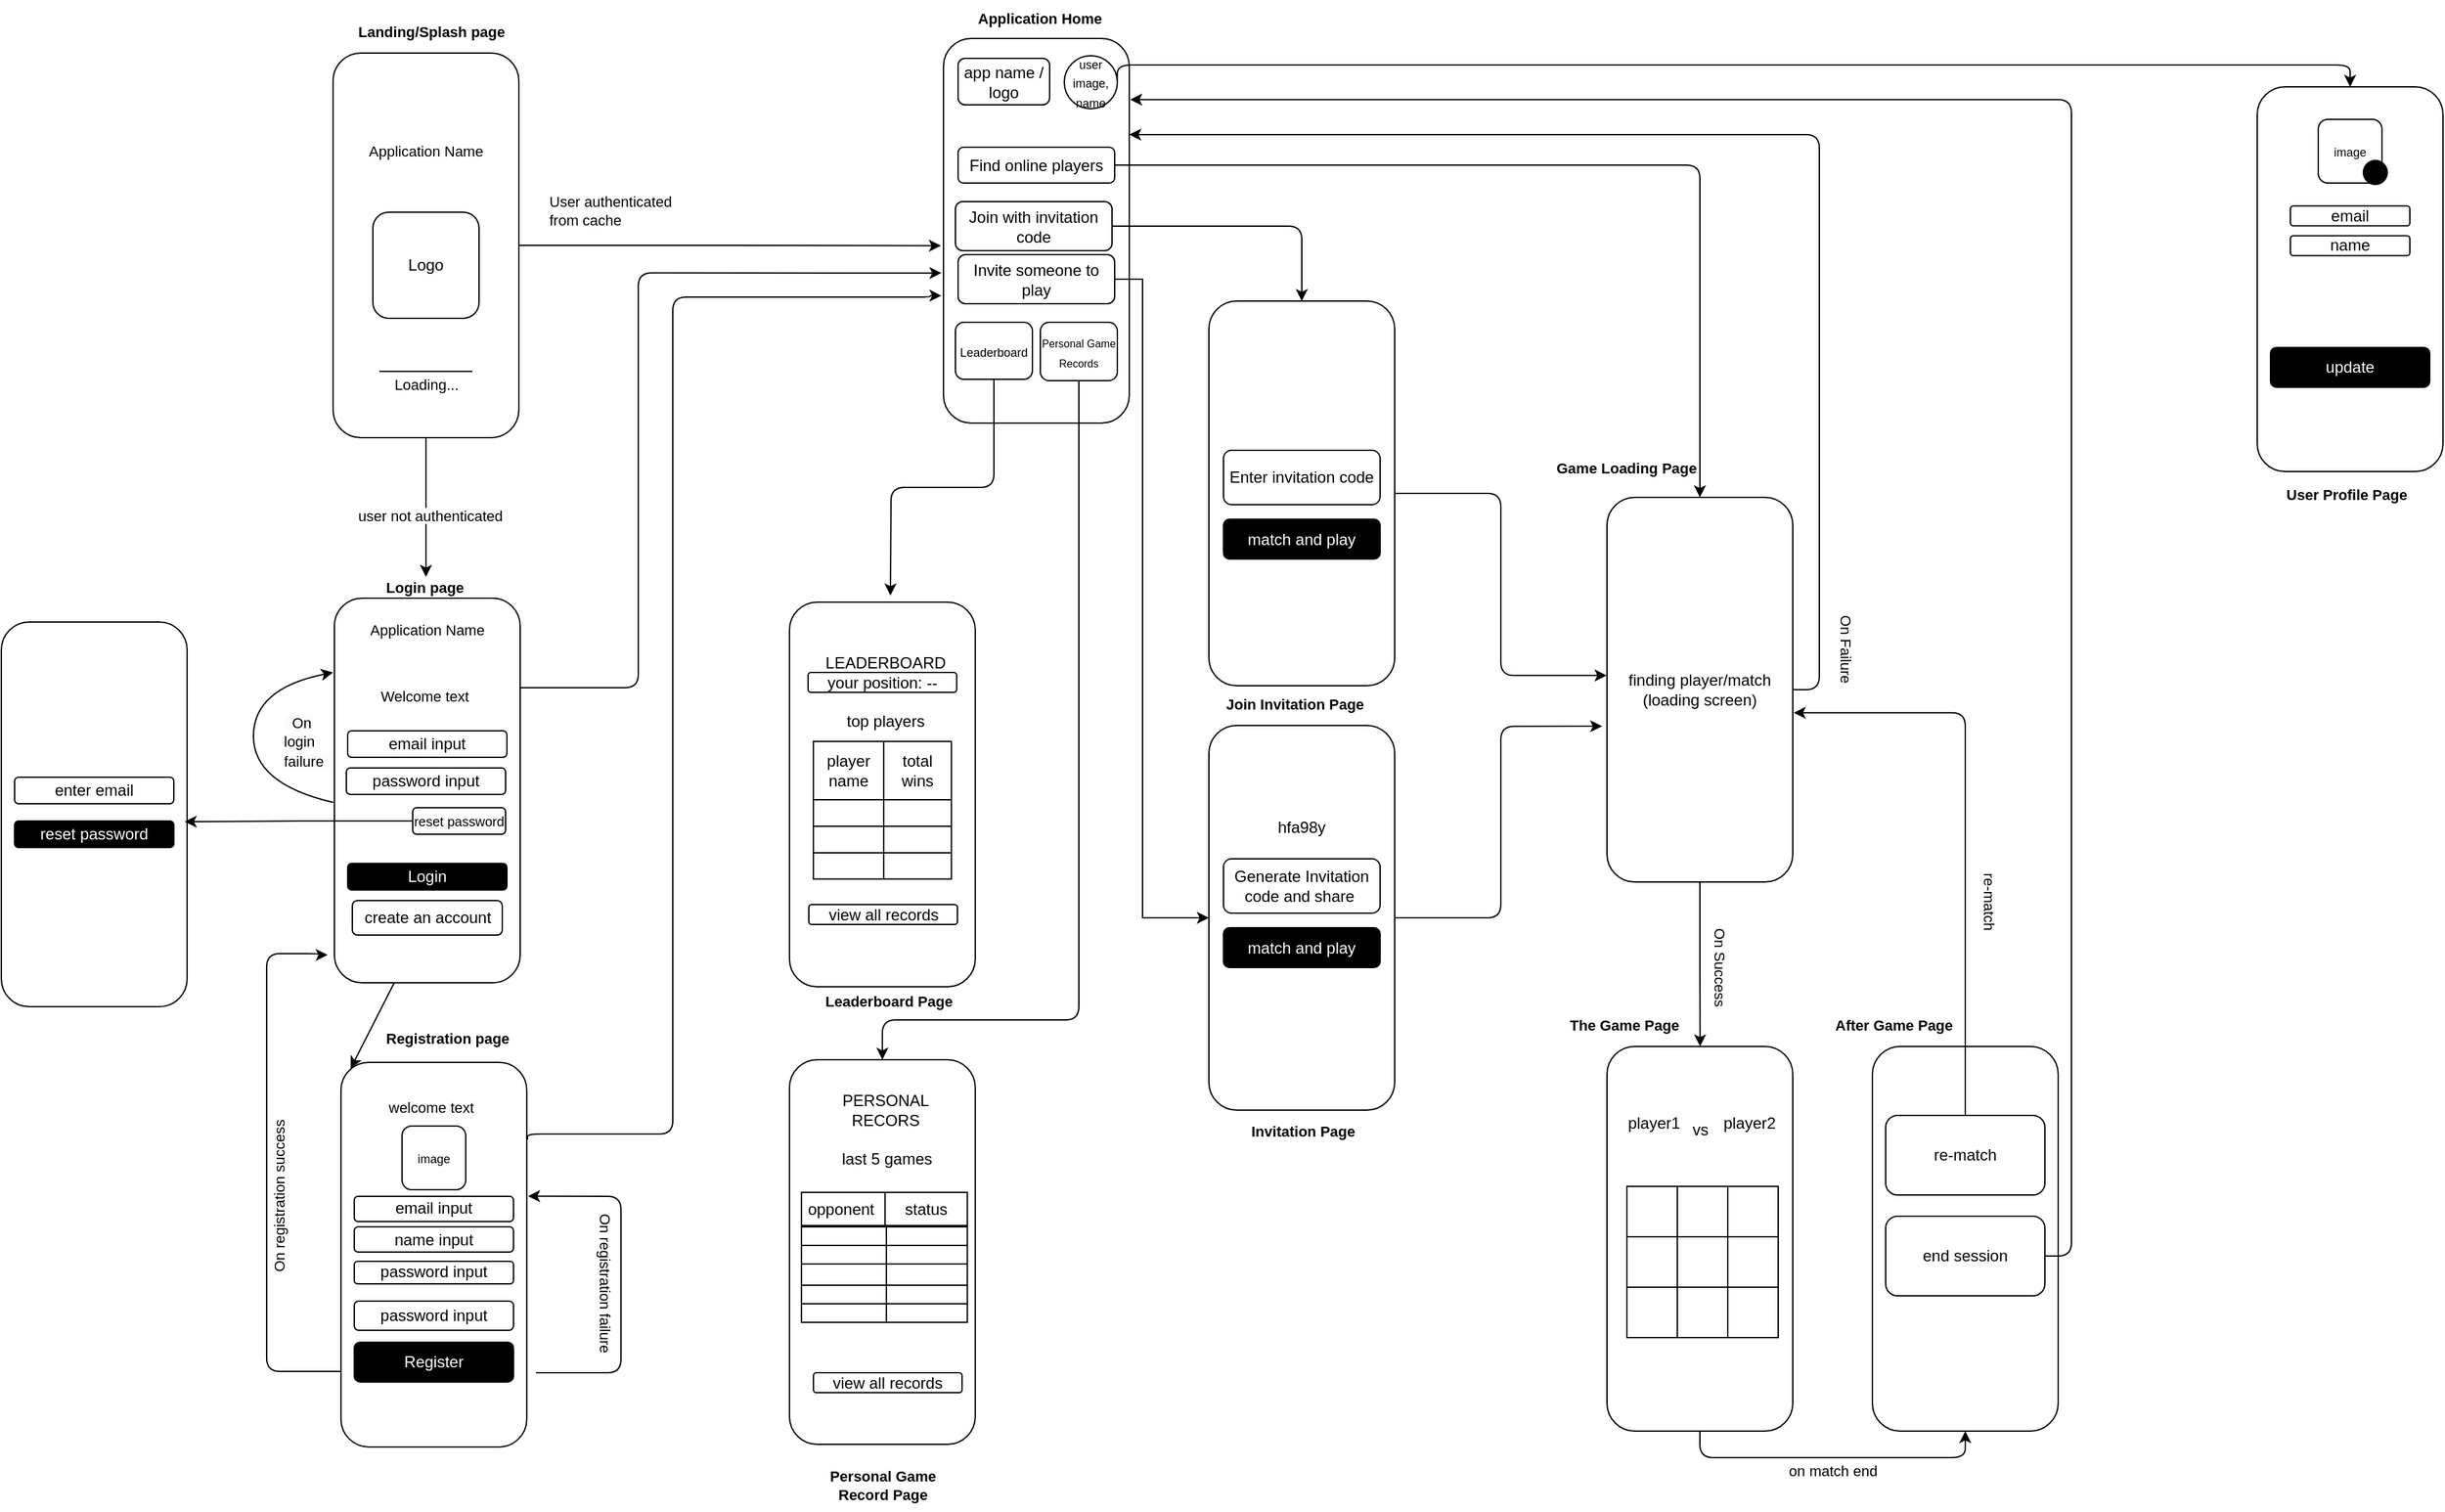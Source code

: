 <mxfile version="22.1.3" type="device">
  <diagram name="Page-1" id="q21v9VMaZ5GQ3Boq6yVd">
    <mxGraphModel dx="4217" dy="1268" grid="1" gridSize="10" guides="1" tooltips="1" connect="1" arrows="1" fold="1" page="1" pageScale="1" pageWidth="1920" pageHeight="1200" math="0" shadow="0">
      <root>
        <mxCell id="0" />
        <mxCell id="1" parent="0" />
        <mxCell id="XXvjQiuoDlwYBHkbLlCv-8" value="" style="endArrow=classic;html=1;rounded=1;exitX=0.5;exitY=1;exitDx=0;exitDy=0;labelBackgroundColor=none;fontColor=default;" parent="1" source="XXvjQiuoDlwYBHkbLlCv-12" edge="1">
          <mxGeometry width="50" height="50" relative="1" as="geometry">
            <mxPoint x="430" y="471" as="sourcePoint" />
            <mxPoint x="140" y="446" as="targetPoint" />
          </mxGeometry>
        </mxCell>
        <mxCell id="XXvjQiuoDlwYBHkbLlCv-9" value="&lt;div style=&quot;text-align: center;&quot;&gt;&lt;span style=&quot;font-size: 11px; background-color: rgb(255, 255, 255);&quot;&gt;user not authenticated&lt;/span&gt;&lt;/div&gt;" style="text;whiteSpace=wrap;html=1;labelBackgroundColor=none;rounded=1;" parent="1" vertex="1">
          <mxGeometry x="87" y="386" width="112" height="32" as="geometry" />
        </mxCell>
        <mxCell id="XXvjQiuoDlwYBHkbLlCv-10" value="&lt;span style=&quot;color: rgb(0, 0, 0); font-family: Helvetica; font-size: 11px; font-style: normal; font-variant-ligatures: normal; font-variant-caps: normal; letter-spacing: normal; orphans: 2; text-align: center; text-indent: 0px; text-transform: none; widows: 2; word-spacing: 0px; -webkit-text-stroke-width: 0px; background-color: rgb(255, 255, 255); text-decoration-thickness: initial; text-decoration-style: initial; text-decoration-color: initial; float: none; display: inline !important;&quot;&gt;Landing/Splash page&lt;/span&gt;" style="text;whiteSpace=wrap;html=1;labelBackgroundColor=none;rounded=1;fontStyle=1" parent="1" vertex="1">
          <mxGeometry x="87" y="21" width="115" height="40" as="geometry" />
        </mxCell>
        <mxCell id="XXvjQiuoDlwYBHkbLlCv-11" value="" style="group;labelBackgroundColor=none;rounded=1;" parent="1" vertex="1" connectable="0">
          <mxGeometry x="70" y="51" width="140" height="290" as="geometry" />
        </mxCell>
        <mxCell id="XXvjQiuoDlwYBHkbLlCv-12" value="" style="rounded=1;whiteSpace=wrap;html=1;labelBackgroundColor=none;" parent="XXvjQiuoDlwYBHkbLlCv-11" vertex="1">
          <mxGeometry width="140" height="290" as="geometry" />
        </mxCell>
        <mxCell id="XXvjQiuoDlwYBHkbLlCv-13" value="Logo" style="whiteSpace=wrap;html=1;aspect=fixed;labelBackgroundColor=none;rounded=1;" parent="XXvjQiuoDlwYBHkbLlCv-11" vertex="1">
          <mxGeometry x="30" y="120" width="80" height="80" as="geometry" />
        </mxCell>
        <mxCell id="XXvjQiuoDlwYBHkbLlCv-14" value="" style="endArrow=none;html=1;rounded=1;labelBackgroundColor=none;fontColor=default;" parent="XXvjQiuoDlwYBHkbLlCv-11" edge="1">
          <mxGeometry width="50" height="50" relative="1" as="geometry">
            <mxPoint x="35" y="240" as="sourcePoint" />
            <mxPoint x="105" y="240" as="targetPoint" />
          </mxGeometry>
        </mxCell>
        <mxCell id="XXvjQiuoDlwYBHkbLlCv-15" value="Loading..." style="edgeLabel;html=1;align=center;verticalAlign=middle;resizable=0;points=[];labelBackgroundColor=none;rounded=1;" parent="XXvjQiuoDlwYBHkbLlCv-14" vertex="1" connectable="0">
          <mxGeometry x="0.6" y="-4" relative="1" as="geometry">
            <mxPoint x="-21" y="6" as="offset" />
          </mxGeometry>
        </mxCell>
        <mxCell id="XXvjQiuoDlwYBHkbLlCv-16" value="&lt;span style=&quot;color: rgb(0, 0, 0); font-family: Helvetica; font-size: 11px; font-style: normal; font-variant-ligatures: normal; font-variant-caps: normal; font-weight: 400; letter-spacing: normal; orphans: 2; text-align: center; text-indent: 0px; text-transform: none; widows: 2; word-spacing: 0px; -webkit-text-stroke-width: 0px; background-color: rgb(255, 255, 255); text-decoration-thickness: initial; text-decoration-style: initial; text-decoration-color: initial; float: none; display: inline !important;&quot;&gt;Application Name&lt;/span&gt;" style="text;whiteSpace=wrap;html=1;labelBackgroundColor=none;rounded=1;" parent="XXvjQiuoDlwYBHkbLlCv-11" vertex="1">
          <mxGeometry x="25" y="60" width="90" height="40" as="geometry" />
        </mxCell>
        <mxCell id="XXvjQiuoDlwYBHkbLlCv-25" value="" style="rounded=1;whiteSpace=wrap;html=1;labelBackgroundColor=none;" parent="1" vertex="1">
          <mxGeometry x="75.96" y="811.96" width="140" height="290" as="geometry" />
        </mxCell>
        <mxCell id="XXvjQiuoDlwYBHkbLlCv-26" value="" style="group;labelBackgroundColor=none;rounded=1;" parent="1" vertex="1" connectable="0">
          <mxGeometry x="85.96" y="831.96" width="120" height="210" as="geometry" />
        </mxCell>
        <mxCell id="XXvjQiuoDlwYBHkbLlCv-27" value="&lt;span style=&quot;color: rgb(0, 0, 0); font-family: Helvetica; font-size: 11px; font-style: normal; font-variant-ligatures: normal; font-variant-caps: normal; font-weight: 400; letter-spacing: normal; orphans: 2; text-align: center; text-indent: 0px; text-transform: none; widows: 2; word-spacing: 0px; -webkit-text-stroke-width: 0px; background-color: rgb(255, 255, 255); text-decoration-thickness: initial; text-decoration-style: initial; text-decoration-color: initial; float: none; display: inline !important;&quot;&gt;welcome text&lt;/span&gt;" style="text;whiteSpace=wrap;html=1;labelBackgroundColor=none;rounded=1;" parent="XXvjQiuoDlwYBHkbLlCv-26" vertex="1">
          <mxGeometry x="24.04" width="90" height="40" as="geometry" />
        </mxCell>
        <mxCell id="XXvjQiuoDlwYBHkbLlCv-29" value="email input" style="rounded=1;whiteSpace=wrap;html=1;labelBackgroundColor=none;" parent="XXvjQiuoDlwYBHkbLlCv-26" vertex="1">
          <mxGeometry y="81" width="120" height="19" as="geometry" />
        </mxCell>
        <mxCell id="XXvjQiuoDlwYBHkbLlCv-30" value="password input" style="rounded=1;whiteSpace=wrap;html=1;labelBackgroundColor=none;" parent="XXvjQiuoDlwYBHkbLlCv-26" vertex="1">
          <mxGeometry y="130" width="120" height="17" as="geometry" />
        </mxCell>
        <mxCell id="XXvjQiuoDlwYBHkbLlCv-31" value="password input" style="rounded=1;whiteSpace=wrap;html=1;labelBackgroundColor=none;" parent="XXvjQiuoDlwYBHkbLlCv-26" vertex="1">
          <mxGeometry y="160" width="120" height="22" as="geometry" />
        </mxCell>
        <mxCell id="2I2FUM89oR6Mv60fAfM0-95" value="name input" style="rounded=1;whiteSpace=wrap;html=1;labelBackgroundColor=none;" vertex="1" parent="XXvjQiuoDlwYBHkbLlCv-26">
          <mxGeometry y="104.04" width="120" height="19" as="geometry" />
        </mxCell>
        <mxCell id="XXvjQiuoDlwYBHkbLlCv-32" value="&lt;font color=&quot;#ffffff&quot;&gt;Register&lt;/font&gt;" style="rounded=1;whiteSpace=wrap;html=1;labelBackgroundColor=none;fillColor=#000000;" parent="1" vertex="1">
          <mxGeometry x="85.96" y="1022.96" width="120" height="30" as="geometry" />
        </mxCell>
        <mxCell id="XXvjQiuoDlwYBHkbLlCv-33" value="" style="endArrow=classic;html=1;rounded=1;entryX=0.052;entryY=0.016;entryDx=0;entryDy=0;entryPerimeter=0;labelBackgroundColor=none;fontColor=default;" parent="1" source="XXvjQiuoDlwYBHkbLlCv-24" target="XXvjQiuoDlwYBHkbLlCv-25" edge="1">
          <mxGeometry width="50" height="50" relative="1" as="geometry">
            <mxPoint x="139.956" y="752.96" as="sourcePoint" />
            <mxPoint x="357.96" y="831.96" as="targetPoint" />
          </mxGeometry>
        </mxCell>
        <mxCell id="XXvjQiuoDlwYBHkbLlCv-34" style="edgeStyle=orthogonalEdgeStyle;rounded=1;orthogonalLoop=1;jettySize=auto;html=1;exitX=0;exitY=0.25;exitDx=0;exitDy=0;labelBackgroundColor=none;fontColor=default;" parent="1" edge="1">
          <mxGeometry relative="1" as="geometry">
            <mxPoint x="65.96" y="730.96" as="targetPoint" />
            <mxPoint x="75.96" y="1044.96" as="sourcePoint" />
            <Array as="points">
              <mxPoint x="19.96" y="1044.96" />
              <mxPoint x="19.96" y="729.96" />
              <mxPoint x="59.96" y="729.96" />
              <mxPoint x="59.96" y="730.96" />
            </Array>
          </mxGeometry>
        </mxCell>
        <mxCell id="XXvjQiuoDlwYBHkbLlCv-35" value="&amp;nbsp; On registration success&amp;nbsp;&amp;nbsp;" style="edgeLabel;html=1;align=center;verticalAlign=middle;resizable=0;points=[];rotation=270;labelBackgroundColor=none;rounded=1;" parent="XXvjQiuoDlwYBHkbLlCv-34" vertex="1" connectable="0">
          <mxGeometry x="-0.843" y="3" relative="1" as="geometry">
            <mxPoint x="-14" y="-135" as="offset" />
          </mxGeometry>
        </mxCell>
        <mxCell id="XXvjQiuoDlwYBHkbLlCv-36" value="" style="endArrow=classic;html=1;rounded=1;entryX=1.007;entryY=0.348;entryDx=0;entryDy=0;entryPerimeter=0;labelBackgroundColor=none;fontColor=default;" parent="1" target="XXvjQiuoDlwYBHkbLlCv-25" edge="1">
          <mxGeometry width="50" height="50" relative="1" as="geometry">
            <mxPoint x="222.96" y="1045.96" as="sourcePoint" />
            <mxPoint x="233.96" y="909.96" as="targetPoint" />
            <Array as="points">
              <mxPoint x="286.96" y="1045.96" />
              <mxPoint x="286.96" y="912.96" />
            </Array>
          </mxGeometry>
        </mxCell>
        <mxCell id="XXvjQiuoDlwYBHkbLlCv-37" value="&lt;span style=&quot;color: rgb(0, 0, 0); font-family: Helvetica; font-size: 11px; font-style: normal; font-variant-ligatures: normal; font-variant-caps: normal; font-weight: 400; letter-spacing: normal; orphans: 2; text-align: center; text-indent: 0px; text-transform: none; widows: 2; word-spacing: 0px; -webkit-text-stroke-width: 0px; background-color: rgb(255, 255, 255); text-decoration-thickness: initial; text-decoration-style: initial; text-decoration-color: initial; float: none; display: inline !important;&quot;&gt;&amp;nbsp; On registration failure&amp;nbsp;&amp;nbsp;&lt;/span&gt;" style="text;whiteSpace=wrap;html=1;rotation=90;labelBackgroundColor=none;rounded=1;" parent="1" vertex="1">
          <mxGeometry x="196.003" y="974.964" width="150" height="36" as="geometry" />
        </mxCell>
        <mxCell id="XXvjQiuoDlwYBHkbLlCv-40" value="&lt;span style=&quot;color: rgb(0, 0, 0); font-family: Helvetica; font-size: 11px; font-style: normal; font-variant-ligatures: normal; font-variant-caps: normal; font-weight: 400; letter-spacing: normal; orphans: 2; text-align: center; text-indent: 0px; text-transform: none; widows: 2; word-spacing: 0px; -webkit-text-stroke-width: 0px; background-color: rgb(255, 255, 255); text-decoration-thickness: initial; text-decoration-style: initial; text-decoration-color: initial; float: none; display: inline !important;&quot;&gt;User authenticated from cache&lt;/span&gt;" style="text;whiteSpace=wrap;html=1;labelBackgroundColor=none;rounded=1;" parent="1" vertex="1">
          <mxGeometry x="231" y="149" width="115" height="40" as="geometry" />
        </mxCell>
        <mxCell id="XXvjQiuoDlwYBHkbLlCv-41" value="&lt;span style=&quot;color: rgb(0, 0, 0); font-family: Helvetica; font-size: 11px; font-style: normal; font-variant-ligatures: normal; font-variant-caps: normal; letter-spacing: normal; orphans: 2; text-align: center; text-indent: 0px; text-transform: none; widows: 2; word-spacing: 0px; -webkit-text-stroke-width: 0px; background-color: rgb(255, 255, 255); text-decoration-thickness: initial; text-decoration-style: initial; text-decoration-color: initial; float: none; display: inline !important;&quot;&gt;Login page&lt;/span&gt;" style="text;whiteSpace=wrap;html=1;labelBackgroundColor=none;rounded=1;fontStyle=1" parent="1" vertex="1">
          <mxGeometry x="108" y="440" width="115" height="40" as="geometry" />
        </mxCell>
        <mxCell id="XXvjQiuoDlwYBHkbLlCv-42" value="&lt;span style=&quot;color: rgb(0, 0, 0); font-family: Helvetica; font-size: 11px; font-style: normal; font-variant-ligatures: normal; font-variant-caps: normal; letter-spacing: normal; orphans: 2; text-align: center; text-indent: 0px; text-transform: none; widows: 2; word-spacing: 0px; -webkit-text-stroke-width: 0px; background-color: rgb(255, 255, 255); text-decoration-thickness: initial; text-decoration-style: initial; text-decoration-color: initial; float: none; display: inline !important;&quot;&gt;Registration page&lt;/span&gt;" style="text;whiteSpace=wrap;html=1;labelBackgroundColor=none;rounded=1;fontStyle=1" parent="1" vertex="1">
          <mxGeometry x="108" y="780" width="115" height="40" as="geometry" />
        </mxCell>
        <mxCell id="XXvjQiuoDlwYBHkbLlCv-45" value="" style="rounded=1;whiteSpace=wrap;html=1;labelBackgroundColor=none;" parent="1" vertex="1">
          <mxGeometry x="530" y="40" width="140" height="290" as="geometry" />
        </mxCell>
        <mxCell id="XXvjQiuoDlwYBHkbLlCv-46" value="app name / logo" style="rounded=1;whiteSpace=wrap;html=1;labelBackgroundColor=none;" parent="1" vertex="1">
          <mxGeometry x="541" y="55" width="69" height="35" as="geometry" />
        </mxCell>
        <mxCell id="2I2FUM89oR6Mv60fAfM0-14" style="edgeStyle=orthogonalEdgeStyle;rounded=1;orthogonalLoop=1;jettySize=auto;html=1;exitX=1;exitY=0.5;exitDx=0;exitDy=0;" edge="1" parent="1" source="XXvjQiuoDlwYBHkbLlCv-47" target="2I2FUM89oR6Mv60fAfM0-3">
          <mxGeometry relative="1" as="geometry" />
        </mxCell>
        <mxCell id="XXvjQiuoDlwYBHkbLlCv-47" value="Find online players" style="rounded=1;whiteSpace=wrap;html=1;labelBackgroundColor=none;" parent="1" vertex="1">
          <mxGeometry x="541" y="122" width="118" height="27" as="geometry" />
        </mxCell>
        <mxCell id="2I2FUM89oR6Mv60fAfM0-8" style="edgeStyle=orthogonalEdgeStyle;rounded=1;orthogonalLoop=1;jettySize=auto;html=1;exitX=1;exitY=0.5;exitDx=0;exitDy=0;" edge="1" parent="1" source="XXvjQiuoDlwYBHkbLlCv-48" target="2I2FUM89oR6Mv60fAfM0-4">
          <mxGeometry relative="1" as="geometry" />
        </mxCell>
        <mxCell id="XXvjQiuoDlwYBHkbLlCv-48" value="Join with invitation code" style="rounded=1;whiteSpace=wrap;html=1;labelBackgroundColor=none;" parent="1" vertex="1">
          <mxGeometry x="539" y="163" width="118" height="37" as="geometry" />
        </mxCell>
        <mxCell id="XXvjQiuoDlwYBHkbLlCv-100" style="edgeStyle=orthogonalEdgeStyle;rounded=1;orthogonalLoop=1;jettySize=auto;html=1;exitX=0.5;exitY=1;exitDx=0;exitDy=0;" parent="1" source="XXvjQiuoDlwYBHkbLlCv-49" edge="1">
          <mxGeometry relative="1" as="geometry">
            <mxPoint x="490" y="460" as="targetPoint" />
          </mxGeometry>
        </mxCell>
        <mxCell id="XXvjQiuoDlwYBHkbLlCv-49" value="&lt;span style=&quot;color: rgb(0, 0, 0); font-family: Helvetica; font-size: 9px; font-style: normal; font-variant-ligatures: normal; font-variant-caps: normal; font-weight: 400; letter-spacing: normal; orphans: 2; text-align: center; text-indent: 0px; text-transform: none; widows: 2; word-spacing: 0px; -webkit-text-stroke-width: 0px; background-color: rgb(251, 251, 251); text-decoration-thickness: initial; text-decoration-style: initial; text-decoration-color: initial; float: none; display: inline !important;&quot;&gt;Leaderboard&lt;/span&gt;" style="rounded=1;whiteSpace=wrap;html=1;labelBackgroundColor=none;" parent="1" vertex="1">
          <mxGeometry x="539" y="254" width="58" height="43" as="geometry" />
        </mxCell>
        <mxCell id="XXvjQiuoDlwYBHkbLlCv-101" style="edgeStyle=orthogonalEdgeStyle;rounded=1;orthogonalLoop=1;jettySize=auto;html=1;exitX=0.5;exitY=1;exitDx=0;exitDy=0;entryX=0.5;entryY=0;entryDx=0;entryDy=0;" parent="1" source="XXvjQiuoDlwYBHkbLlCv-50" target="XXvjQiuoDlwYBHkbLlCv-54" edge="1">
          <mxGeometry relative="1" as="geometry">
            <Array as="points">
              <mxPoint x="632" y="780" />
              <mxPoint x="484" y="780" />
            </Array>
          </mxGeometry>
        </mxCell>
        <mxCell id="XXvjQiuoDlwYBHkbLlCv-50" value="&lt;font style=&quot;font-size: 8px;&quot;&gt;Personal Game Records&lt;/font&gt;" style="rounded=1;whiteSpace=wrap;html=1;labelBackgroundColor=none;" parent="1" vertex="1">
          <mxGeometry x="603" y="254" width="58" height="44" as="geometry" />
        </mxCell>
        <mxCell id="XXvjQiuoDlwYBHkbLlCv-52" value="&lt;span style=&quot;color: rgb(0, 0, 0); font-family: Helvetica; font-size: 11px; font-style: normal; font-variant-ligatures: normal; font-variant-caps: normal; letter-spacing: normal; orphans: 2; text-align: center; text-indent: 0px; text-transform: none; widows: 2; word-spacing: 0px; -webkit-text-stroke-width: 0px; background-color: rgb(255, 255, 255); text-decoration-thickness: initial; text-decoration-style: initial; text-decoration-color: initial; float: none; display: inline !important;&quot;&gt;Application Home&amp;nbsp;&lt;/span&gt;" style="text;whiteSpace=wrap;html=1;labelBackgroundColor=none;rounded=1;fontStyle=1" parent="1" vertex="1">
          <mxGeometry x="553.94" y="11" width="115" height="40" as="geometry" />
        </mxCell>
        <mxCell id="2I2FUM89oR6Mv60fAfM0-13" style="edgeStyle=orthogonalEdgeStyle;rounded=0;orthogonalLoop=1;jettySize=auto;html=1;exitX=1;exitY=0.5;exitDx=0;exitDy=0;entryX=0;entryY=0.5;entryDx=0;entryDy=0;" edge="1" parent="1" source="XXvjQiuoDlwYBHkbLlCv-53" target="2I2FUM89oR6Mv60fAfM0-10">
          <mxGeometry relative="1" as="geometry">
            <Array as="points">
              <mxPoint x="680" y="222" />
              <mxPoint x="680" y="703" />
            </Array>
          </mxGeometry>
        </mxCell>
        <mxCell id="XXvjQiuoDlwYBHkbLlCv-53" value="Invite someone to play" style="rounded=1;whiteSpace=wrap;html=1;labelBackgroundColor=none;" parent="1" vertex="1">
          <mxGeometry x="541" y="203" width="118" height="37" as="geometry" />
        </mxCell>
        <mxCell id="XXvjQiuoDlwYBHkbLlCv-97" value="" style="group" parent="1" vertex="1" connectable="0">
          <mxGeometry x="413.94" y="455" width="140" height="290" as="geometry" />
        </mxCell>
        <mxCell id="XXvjQiuoDlwYBHkbLlCv-60" value="view all records" style="rounded=1;whiteSpace=wrap;html=1;" parent="XXvjQiuoDlwYBHkbLlCv-97" vertex="1">
          <mxGeometry x="4.56" y="228" width="112" height="15" as="geometry" />
        </mxCell>
        <mxCell id="XXvjQiuoDlwYBHkbLlCv-61" value="" style="rounded=1;whiteSpace=wrap;html=1;labelBackgroundColor=none;" parent="XXvjQiuoDlwYBHkbLlCv-97" vertex="1">
          <mxGeometry y="10" width="140" height="290" as="geometry" />
        </mxCell>
        <mxCell id="XXvjQiuoDlwYBHkbLlCv-79" value="LEADERBOARD" style="text;html=1;align=center;verticalAlign=middle;resizable=0;points=[];autosize=1;strokeColor=none;fillColor=none;" parent="XXvjQiuoDlwYBHkbLlCv-97" vertex="1">
          <mxGeometry x="17.56" y="43" width="109" height="26" as="geometry" />
        </mxCell>
        <mxCell id="XXvjQiuoDlwYBHkbLlCv-80" value="top players" style="text;html=1;align=center;verticalAlign=middle;resizable=0;points=[];autosize=1;strokeColor=none;fillColor=none;" parent="XXvjQiuoDlwYBHkbLlCv-97" vertex="1">
          <mxGeometry x="33.56" y="87" width="77" height="26" as="geometry" />
        </mxCell>
        <mxCell id="XXvjQiuoDlwYBHkbLlCv-81" value="" style="shape=table;startSize=0;container=1;collapsible=0;childLayout=tableLayout;" parent="XXvjQiuoDlwYBHkbLlCv-97" vertex="1">
          <mxGeometry x="18" y="115" width="104" height="103.724" as="geometry" />
        </mxCell>
        <mxCell id="XXvjQiuoDlwYBHkbLlCv-82" value="" style="shape=tableRow;horizontal=0;startSize=0;swimlaneHead=0;swimlaneBody=0;strokeColor=inherit;top=0;left=0;bottom=0;right=0;collapsible=0;dropTarget=0;fillColor=none;points=[[0,0.5],[1,0.5]];portConstraint=eastwest;" parent="XXvjQiuoDlwYBHkbLlCv-81" vertex="1">
          <mxGeometry width="104" height="44" as="geometry" />
        </mxCell>
        <mxCell id="XXvjQiuoDlwYBHkbLlCv-83" value="player&lt;br&gt;name" style="shape=partialRectangle;html=1;whiteSpace=wrap;connectable=0;strokeColor=inherit;overflow=hidden;fillColor=none;top=0;left=0;bottom=0;right=0;pointerEvents=1;" parent="XXvjQiuoDlwYBHkbLlCv-82" vertex="1">
          <mxGeometry width="53" height="44" as="geometry">
            <mxRectangle width="53" height="44" as="alternateBounds" />
          </mxGeometry>
        </mxCell>
        <mxCell id="XXvjQiuoDlwYBHkbLlCv-84" value="total wins" style="shape=partialRectangle;html=1;whiteSpace=wrap;connectable=0;strokeColor=inherit;overflow=hidden;fillColor=none;top=0;left=0;bottom=0;right=0;pointerEvents=1;" parent="XXvjQiuoDlwYBHkbLlCv-82" vertex="1">
          <mxGeometry x="53" width="51" height="44" as="geometry">
            <mxRectangle width="51" height="44" as="alternateBounds" />
          </mxGeometry>
        </mxCell>
        <mxCell id="XXvjQiuoDlwYBHkbLlCv-85" value="" style="shape=tableRow;horizontal=0;startSize=0;swimlaneHead=0;swimlaneBody=0;strokeColor=inherit;top=0;left=0;bottom=0;right=0;collapsible=0;dropTarget=0;fillColor=none;points=[[0,0.5],[1,0.5]];portConstraint=eastwest;" parent="XXvjQiuoDlwYBHkbLlCv-81" vertex="1">
          <mxGeometry y="44" width="104" height="20" as="geometry" />
        </mxCell>
        <mxCell id="XXvjQiuoDlwYBHkbLlCv-86" value="" style="shape=partialRectangle;html=1;whiteSpace=wrap;connectable=0;strokeColor=inherit;overflow=hidden;fillColor=none;top=0;left=0;bottom=0;right=0;pointerEvents=1;" parent="XXvjQiuoDlwYBHkbLlCv-85" vertex="1">
          <mxGeometry width="53" height="20" as="geometry">
            <mxRectangle width="53" height="20" as="alternateBounds" />
          </mxGeometry>
        </mxCell>
        <mxCell id="XXvjQiuoDlwYBHkbLlCv-87" value="" style="shape=partialRectangle;html=1;whiteSpace=wrap;connectable=0;strokeColor=inherit;overflow=hidden;fillColor=none;top=0;left=0;bottom=0;right=0;pointerEvents=1;" parent="XXvjQiuoDlwYBHkbLlCv-85" vertex="1">
          <mxGeometry x="53" width="51" height="20" as="geometry">
            <mxRectangle width="51" height="20" as="alternateBounds" />
          </mxGeometry>
        </mxCell>
        <mxCell id="XXvjQiuoDlwYBHkbLlCv-88" value="" style="shape=tableRow;horizontal=0;startSize=0;swimlaneHead=0;swimlaneBody=0;strokeColor=inherit;top=0;left=0;bottom=0;right=0;collapsible=0;dropTarget=0;fillColor=none;points=[[0,0.5],[1,0.5]];portConstraint=eastwest;" parent="XXvjQiuoDlwYBHkbLlCv-81" vertex="1">
          <mxGeometry y="64" width="104" height="20" as="geometry" />
        </mxCell>
        <mxCell id="XXvjQiuoDlwYBHkbLlCv-89" value="" style="shape=partialRectangle;html=1;whiteSpace=wrap;connectable=0;strokeColor=inherit;overflow=hidden;fillColor=none;top=0;left=0;bottom=0;right=0;pointerEvents=1;" parent="XXvjQiuoDlwYBHkbLlCv-88" vertex="1">
          <mxGeometry width="53" height="20" as="geometry">
            <mxRectangle width="53" height="20" as="alternateBounds" />
          </mxGeometry>
        </mxCell>
        <mxCell id="XXvjQiuoDlwYBHkbLlCv-90" value="" style="shape=partialRectangle;html=1;whiteSpace=wrap;connectable=0;strokeColor=inherit;overflow=hidden;fillColor=none;top=0;left=0;bottom=0;right=0;pointerEvents=1;" parent="XXvjQiuoDlwYBHkbLlCv-88" vertex="1">
          <mxGeometry x="53" width="51" height="20" as="geometry">
            <mxRectangle width="51" height="20" as="alternateBounds" />
          </mxGeometry>
        </mxCell>
        <mxCell id="XXvjQiuoDlwYBHkbLlCv-91" value="" style="shape=tableRow;horizontal=0;startSize=0;swimlaneHead=0;swimlaneBody=0;strokeColor=inherit;top=0;left=0;bottom=0;right=0;collapsible=0;dropTarget=0;fillColor=none;points=[[0,0.5],[1,0.5]];portConstraint=eastwest;" parent="XXvjQiuoDlwYBHkbLlCv-81" vertex="1">
          <mxGeometry y="84" width="104" height="20" as="geometry" />
        </mxCell>
        <mxCell id="XXvjQiuoDlwYBHkbLlCv-92" value="" style="shape=partialRectangle;html=1;whiteSpace=wrap;connectable=0;strokeColor=inherit;overflow=hidden;fillColor=none;top=0;left=0;bottom=0;right=0;pointerEvents=1;" parent="XXvjQiuoDlwYBHkbLlCv-91" vertex="1">
          <mxGeometry width="53" height="20" as="geometry">
            <mxRectangle width="53" height="20" as="alternateBounds" />
          </mxGeometry>
        </mxCell>
        <mxCell id="XXvjQiuoDlwYBHkbLlCv-93" value="" style="shape=partialRectangle;html=1;whiteSpace=wrap;connectable=0;strokeColor=inherit;overflow=hidden;fillColor=none;top=0;left=0;bottom=0;right=0;pointerEvents=1;" parent="XXvjQiuoDlwYBHkbLlCv-91" vertex="1">
          <mxGeometry x="53" width="51" height="20" as="geometry">
            <mxRectangle width="51" height="20" as="alternateBounds" />
          </mxGeometry>
        </mxCell>
        <mxCell id="XXvjQiuoDlwYBHkbLlCv-94" value="view all records" style="rounded=1;whiteSpace=wrap;html=1;" parent="XXvjQiuoDlwYBHkbLlCv-97" vertex="1">
          <mxGeometry x="14.56" y="238" width="112" height="15" as="geometry" />
        </mxCell>
        <mxCell id="XXvjQiuoDlwYBHkbLlCv-95" value="your position: --" style="rounded=1;whiteSpace=wrap;html=1;" parent="XXvjQiuoDlwYBHkbLlCv-97" vertex="1">
          <mxGeometry x="14" y="63" width="112" height="15" as="geometry" />
        </mxCell>
        <mxCell id="XXvjQiuoDlwYBHkbLlCv-98" value="" style="group" parent="1" vertex="1" connectable="0">
          <mxGeometry x="413.94" y="810" width="140.0" height="290" as="geometry" />
        </mxCell>
        <mxCell id="XXvjQiuoDlwYBHkbLlCv-54" value="" style="rounded=1;whiteSpace=wrap;html=1;labelBackgroundColor=none;" parent="XXvjQiuoDlwYBHkbLlCv-98" vertex="1">
          <mxGeometry width="140" height="290" as="geometry" />
        </mxCell>
        <mxCell id="XXvjQiuoDlwYBHkbLlCv-55" value="last 5 games" style="text;html=1;align=center;verticalAlign=middle;resizable=0;points=[];autosize=1;strokeColor=none;fillColor=none;" parent="XXvjQiuoDlwYBHkbLlCv-98" vertex="1">
          <mxGeometry x="29.56" y="62" width="86" height="26" as="geometry" />
        </mxCell>
        <mxCell id="XXvjQiuoDlwYBHkbLlCv-56" value="" style="shape=table;startSize=0;container=1;collapsible=0;childLayout=tableLayout;" parent="XXvjQiuoDlwYBHkbLlCv-98" vertex="1">
          <mxGeometry x="9" y="100" width="125" height="25" as="geometry" />
        </mxCell>
        <mxCell id="XXvjQiuoDlwYBHkbLlCv-57" value="" style="shape=tableRow;horizontal=0;startSize=0;swimlaneHead=0;swimlaneBody=0;strokeColor=inherit;top=0;left=0;bottom=0;right=0;collapsible=0;dropTarget=0;fillColor=none;points=[[0,0.5],[1,0.5]];portConstraint=eastwest;" parent="XXvjQiuoDlwYBHkbLlCv-56" vertex="1">
          <mxGeometry width="125" height="25" as="geometry" />
        </mxCell>
        <mxCell id="XXvjQiuoDlwYBHkbLlCv-58" value="opponent&lt;span style=&quot;white-space: pre;&quot;&gt;&#x9;&lt;/span&gt;" style="shape=partialRectangle;html=1;whiteSpace=wrap;connectable=0;strokeColor=inherit;overflow=hidden;fillColor=none;top=0;left=0;bottom=0;right=0;pointerEvents=1;align=center;" parent="XXvjQiuoDlwYBHkbLlCv-57" vertex="1">
          <mxGeometry width="63" height="25" as="geometry">
            <mxRectangle width="63" height="25" as="alternateBounds" />
          </mxGeometry>
        </mxCell>
        <mxCell id="XXvjQiuoDlwYBHkbLlCv-59" value="status" style="shape=partialRectangle;html=1;whiteSpace=wrap;connectable=0;strokeColor=inherit;overflow=hidden;fillColor=none;top=0;left=0;bottom=0;right=0;pointerEvents=1;" parent="XXvjQiuoDlwYBHkbLlCv-57" vertex="1">
          <mxGeometry x="63" width="62" height="25" as="geometry">
            <mxRectangle width="62" height="25" as="alternateBounds" />
          </mxGeometry>
        </mxCell>
        <mxCell id="XXvjQiuoDlwYBHkbLlCv-62" value="PERSONAL&lt;br&gt;RECORS" style="text;html=1;align=center;verticalAlign=middle;resizable=0;points=[];autosize=1;strokeColor=none;fillColor=none;" parent="XXvjQiuoDlwYBHkbLlCv-98" vertex="1">
          <mxGeometry x="31" y="17" width="83" height="41" as="geometry" />
        </mxCell>
        <mxCell id="XXvjQiuoDlwYBHkbLlCv-63" value="" style="shape=table;startSize=0;container=1;collapsible=0;childLayout=tableLayout;" parent="XXvjQiuoDlwYBHkbLlCv-98" vertex="1">
          <mxGeometry x="9" y="126" width="125" height="72" as="geometry" />
        </mxCell>
        <mxCell id="XXvjQiuoDlwYBHkbLlCv-64" value="" style="shape=tableRow;horizontal=0;startSize=0;swimlaneHead=0;swimlaneBody=0;strokeColor=inherit;top=0;left=0;bottom=0;right=0;collapsible=0;dropTarget=0;fillColor=none;points=[[0,0.5],[1,0.5]];portConstraint=eastwest;" parent="XXvjQiuoDlwYBHkbLlCv-63" vertex="1">
          <mxGeometry width="125" height="14" as="geometry" />
        </mxCell>
        <mxCell id="XXvjQiuoDlwYBHkbLlCv-65" value="" style="shape=partialRectangle;html=1;whiteSpace=wrap;connectable=0;strokeColor=inherit;overflow=hidden;fillColor=none;top=0;left=0;bottom=0;right=0;pointerEvents=1;" parent="XXvjQiuoDlwYBHkbLlCv-64" vertex="1">
          <mxGeometry width="64" height="14" as="geometry">
            <mxRectangle width="64" height="14" as="alternateBounds" />
          </mxGeometry>
        </mxCell>
        <mxCell id="XXvjQiuoDlwYBHkbLlCv-66" value="" style="shape=partialRectangle;html=1;whiteSpace=wrap;connectable=0;strokeColor=inherit;overflow=hidden;fillColor=none;top=0;left=0;bottom=0;right=0;pointerEvents=1;" parent="XXvjQiuoDlwYBHkbLlCv-64" vertex="1">
          <mxGeometry x="64" width="61" height="14" as="geometry">
            <mxRectangle width="61" height="14" as="alternateBounds" />
          </mxGeometry>
        </mxCell>
        <mxCell id="XXvjQiuoDlwYBHkbLlCv-67" value="" style="shape=tableRow;horizontal=0;startSize=0;swimlaneHead=0;swimlaneBody=0;strokeColor=inherit;top=0;left=0;bottom=0;right=0;collapsible=0;dropTarget=0;fillColor=none;points=[[0,0.5],[1,0.5]];portConstraint=eastwest;" parent="XXvjQiuoDlwYBHkbLlCv-63" vertex="1">
          <mxGeometry y="14" width="125" height="14" as="geometry" />
        </mxCell>
        <mxCell id="XXvjQiuoDlwYBHkbLlCv-68" value="" style="shape=partialRectangle;html=1;whiteSpace=wrap;connectable=0;strokeColor=inherit;overflow=hidden;fillColor=none;top=0;left=0;bottom=0;right=0;pointerEvents=1;" parent="XXvjQiuoDlwYBHkbLlCv-67" vertex="1">
          <mxGeometry width="64" height="14" as="geometry">
            <mxRectangle width="64" height="14" as="alternateBounds" />
          </mxGeometry>
        </mxCell>
        <mxCell id="XXvjQiuoDlwYBHkbLlCv-69" value="" style="shape=partialRectangle;html=1;whiteSpace=wrap;connectable=0;strokeColor=inherit;overflow=hidden;fillColor=none;top=0;left=0;bottom=0;right=0;pointerEvents=1;" parent="XXvjQiuoDlwYBHkbLlCv-67" vertex="1">
          <mxGeometry x="64" width="61" height="14" as="geometry">
            <mxRectangle width="61" height="14" as="alternateBounds" />
          </mxGeometry>
        </mxCell>
        <mxCell id="XXvjQiuoDlwYBHkbLlCv-70" value="" style="shape=tableRow;horizontal=0;startSize=0;swimlaneHead=0;swimlaneBody=0;strokeColor=inherit;top=0;left=0;bottom=0;right=0;collapsible=0;dropTarget=0;fillColor=none;points=[[0,0.5],[1,0.5]];portConstraint=eastwest;" parent="XXvjQiuoDlwYBHkbLlCv-63" vertex="1">
          <mxGeometry y="28" width="125" height="16" as="geometry" />
        </mxCell>
        <mxCell id="XXvjQiuoDlwYBHkbLlCv-71" value="" style="shape=partialRectangle;html=1;whiteSpace=wrap;connectable=0;strokeColor=inherit;overflow=hidden;fillColor=none;top=0;left=0;bottom=0;right=0;pointerEvents=1;" parent="XXvjQiuoDlwYBHkbLlCv-70" vertex="1">
          <mxGeometry width="64" height="16" as="geometry">
            <mxRectangle width="64" height="16" as="alternateBounds" />
          </mxGeometry>
        </mxCell>
        <mxCell id="XXvjQiuoDlwYBHkbLlCv-72" value="" style="shape=partialRectangle;html=1;whiteSpace=wrap;connectable=0;strokeColor=inherit;overflow=hidden;fillColor=none;top=0;left=0;bottom=0;right=0;pointerEvents=1;" parent="XXvjQiuoDlwYBHkbLlCv-70" vertex="1">
          <mxGeometry x="64" width="61" height="16" as="geometry">
            <mxRectangle width="61" height="16" as="alternateBounds" />
          </mxGeometry>
        </mxCell>
        <mxCell id="XXvjQiuoDlwYBHkbLlCv-73" value="" style="shape=tableRow;horizontal=0;startSize=0;swimlaneHead=0;swimlaneBody=0;strokeColor=inherit;top=0;left=0;bottom=0;right=0;collapsible=0;dropTarget=0;fillColor=none;points=[[0,0.5],[1,0.5]];portConstraint=eastwest;" parent="XXvjQiuoDlwYBHkbLlCv-63" vertex="1">
          <mxGeometry y="44" width="125" height="14" as="geometry" />
        </mxCell>
        <mxCell id="XXvjQiuoDlwYBHkbLlCv-74" value="" style="shape=partialRectangle;html=1;whiteSpace=wrap;connectable=0;strokeColor=inherit;overflow=hidden;fillColor=none;top=0;left=0;bottom=0;right=0;pointerEvents=1;" parent="XXvjQiuoDlwYBHkbLlCv-73" vertex="1">
          <mxGeometry width="64" height="14" as="geometry">
            <mxRectangle width="64" height="14" as="alternateBounds" />
          </mxGeometry>
        </mxCell>
        <mxCell id="XXvjQiuoDlwYBHkbLlCv-75" value="" style="shape=partialRectangle;html=1;whiteSpace=wrap;connectable=0;strokeColor=inherit;overflow=hidden;fillColor=none;top=0;left=0;bottom=0;right=0;pointerEvents=1;" parent="XXvjQiuoDlwYBHkbLlCv-73" vertex="1">
          <mxGeometry x="64" width="61" height="14" as="geometry">
            <mxRectangle width="61" height="14" as="alternateBounds" />
          </mxGeometry>
        </mxCell>
        <mxCell id="XXvjQiuoDlwYBHkbLlCv-76" value="" style="shape=tableRow;horizontal=0;startSize=0;swimlaneHead=0;swimlaneBody=0;strokeColor=inherit;top=0;left=0;bottom=0;right=0;collapsible=0;dropTarget=0;fillColor=none;points=[[0,0.5],[1,0.5]];portConstraint=eastwest;" parent="XXvjQiuoDlwYBHkbLlCv-63" vertex="1">
          <mxGeometry y="58" width="125" height="14" as="geometry" />
        </mxCell>
        <mxCell id="XXvjQiuoDlwYBHkbLlCv-77" value="" style="shape=partialRectangle;html=1;whiteSpace=wrap;connectable=0;strokeColor=inherit;overflow=hidden;fillColor=none;top=0;left=0;bottom=0;right=0;pointerEvents=1;" parent="XXvjQiuoDlwYBHkbLlCv-76" vertex="1">
          <mxGeometry width="64" height="14" as="geometry">
            <mxRectangle width="64" height="14" as="alternateBounds" />
          </mxGeometry>
        </mxCell>
        <mxCell id="XXvjQiuoDlwYBHkbLlCv-78" value="" style="shape=partialRectangle;html=1;whiteSpace=wrap;connectable=0;strokeColor=inherit;overflow=hidden;fillColor=none;top=0;left=0;bottom=0;right=0;pointerEvents=1;" parent="XXvjQiuoDlwYBHkbLlCv-76" vertex="1">
          <mxGeometry x="64" width="61" height="14" as="geometry">
            <mxRectangle width="61" height="14" as="alternateBounds" />
          </mxGeometry>
        </mxCell>
        <mxCell id="XXvjQiuoDlwYBHkbLlCv-96" value="view all records" style="rounded=1;whiteSpace=wrap;html=1;" parent="XXvjQiuoDlwYBHkbLlCv-98" vertex="1">
          <mxGeometry x="18.06" y="236" width="112" height="15" as="geometry" />
        </mxCell>
        <mxCell id="XXvjQiuoDlwYBHkbLlCv-104" style="edgeStyle=orthogonalEdgeStyle;rounded=1;orthogonalLoop=1;jettySize=auto;html=1;entryX=-0.011;entryY=0.686;entryDx=0;entryDy=0;entryPerimeter=0;exitX=1.004;exitY=0.218;exitDx=0;exitDy=0;exitPerimeter=0;" parent="1" edge="1">
          <mxGeometry relative="1" as="geometry">
            <mxPoint x="216.52" y="870.18" as="sourcePoint" />
            <mxPoint x="528.46" y="233.94" as="targetPoint" />
            <Array as="points">
              <mxPoint x="216" y="866" />
              <mxPoint x="326" y="866" />
              <mxPoint x="326" y="235" />
              <mxPoint x="520" y="235" />
              <mxPoint x="520" y="234" />
            </Array>
          </mxGeometry>
        </mxCell>
        <mxCell id="XXvjQiuoDlwYBHkbLlCv-106" style="edgeStyle=orthogonalEdgeStyle;rounded=1;orthogonalLoop=1;jettySize=auto;html=1;exitX=1;exitY=0.25;exitDx=0;exitDy=0;entryX=-0.011;entryY=0.627;entryDx=0;entryDy=0;entryPerimeter=0;" parent="1" edge="1">
          <mxGeometry relative="1" as="geometry">
            <mxPoint x="211" y="529.5" as="sourcePoint" />
            <mxPoint x="528.46" y="216.83" as="targetPoint" />
            <Array as="points">
              <mxPoint x="300" y="529" />
              <mxPoint x="300" y="217" />
            </Array>
          </mxGeometry>
        </mxCell>
        <mxCell id="XXvjQiuoDlwYBHkbLlCv-107" style="edgeStyle=orthogonalEdgeStyle;rounded=0;orthogonalLoop=1;jettySize=auto;html=1;exitX=1;exitY=0.5;exitDx=0;exitDy=0;entryX=-0.014;entryY=0.539;entryDx=0;entryDy=0;entryPerimeter=0;" parent="1" source="XXvjQiuoDlwYBHkbLlCv-12" target="XXvjQiuoDlwYBHkbLlCv-45" edge="1">
          <mxGeometry relative="1" as="geometry" />
        </mxCell>
        <mxCell id="2I2FUM89oR6Mv60fAfM0-87" style="edgeStyle=orthogonalEdgeStyle;rounded=1;orthogonalLoop=1;jettySize=auto;html=1;exitX=1;exitY=0.5;exitDx=0;exitDy=0;entryX=0.5;entryY=0;entryDx=0;entryDy=0;" edge="1" parent="1" source="2I2FUM89oR6Mv60fAfM0-1" target="2I2FUM89oR6Mv60fAfM0-85">
          <mxGeometry relative="1" as="geometry">
            <Array as="points">
              <mxPoint x="661" y="60" />
              <mxPoint x="1590" y="60" />
            </Array>
          </mxGeometry>
        </mxCell>
        <mxCell id="2I2FUM89oR6Mv60fAfM0-1" value="&lt;font style=&quot;font-size: 9px;&quot;&gt;user image, name&lt;/font&gt;" style="ellipse;whiteSpace=wrap;html=1;aspect=fixed;" vertex="1" parent="1">
          <mxGeometry x="621.03" y="53.03" width="39.97" height="39.97" as="geometry" />
        </mxCell>
        <mxCell id="2I2FUM89oR6Mv60fAfM0-56" style="edgeStyle=orthogonalEdgeStyle;rounded=0;orthogonalLoop=1;jettySize=auto;html=1;exitX=0.5;exitY=1;exitDx=0;exitDy=0;" edge="1" parent="1" source="2I2FUM89oR6Mv60fAfM0-3">
          <mxGeometry relative="1" as="geometry">
            <mxPoint x="1100.176" y="800" as="targetPoint" />
          </mxGeometry>
        </mxCell>
        <mxCell id="2I2FUM89oR6Mv60fAfM0-57" value="On Success" style="edgeLabel;html=1;align=center;verticalAlign=middle;resizable=0;points=[];rotation=90;" vertex="1" connectable="0" parent="2I2FUM89oR6Mv60fAfM0-56">
          <mxGeometry x="0.062" y="-6" relative="1" as="geometry">
            <mxPoint x="20" y="-1" as="offset" />
          </mxGeometry>
        </mxCell>
        <mxCell id="2I2FUM89oR6Mv60fAfM0-59" value="On Failure" style="edgeLabel;html=1;align=center;verticalAlign=middle;resizable=0;points=[];rotation=90;" vertex="1" connectable="0" parent="2I2FUM89oR6Mv60fAfM0-56">
          <mxGeometry x="0.062" y="-6" relative="1" as="geometry">
            <mxPoint x="115" y="-241" as="offset" />
          </mxGeometry>
        </mxCell>
        <mxCell id="2I2FUM89oR6Mv60fAfM0-58" style="edgeStyle=orthogonalEdgeStyle;rounded=1;orthogonalLoop=1;jettySize=auto;html=1;exitX=1;exitY=0.5;exitDx=0;exitDy=0;entryX=1;entryY=0.25;entryDx=0;entryDy=0;" edge="1" parent="1" source="2I2FUM89oR6Mv60fAfM0-3" target="XXvjQiuoDlwYBHkbLlCv-45">
          <mxGeometry relative="1" as="geometry" />
        </mxCell>
        <mxCell id="2I2FUM89oR6Mv60fAfM0-3" value="finding player/match&lt;br&gt;(loading screen)" style="rounded=1;whiteSpace=wrap;html=1;labelBackgroundColor=none;" vertex="1" parent="1">
          <mxGeometry x="1030" y="386" width="140" height="290" as="geometry" />
        </mxCell>
        <mxCell id="2I2FUM89oR6Mv60fAfM0-7" value="" style="group" vertex="1" connectable="0" parent="1">
          <mxGeometry x="730" y="250" width="140" height="318" as="geometry" />
        </mxCell>
        <mxCell id="2I2FUM89oR6Mv60fAfM0-4" value="" style="rounded=1;whiteSpace=wrap;html=1;labelBackgroundColor=none;" vertex="1" parent="2I2FUM89oR6Mv60fAfM0-7">
          <mxGeometry y="-12" width="140" height="290" as="geometry" />
        </mxCell>
        <mxCell id="2I2FUM89oR6Mv60fAfM0-5" value="Enter invitation code" style="rounded=1;whiteSpace=wrap;html=1;labelBackgroundColor=none;" vertex="1" parent="2I2FUM89oR6Mv60fAfM0-7">
          <mxGeometry x="11" y="100.5" width="118" height="41" as="geometry" />
        </mxCell>
        <mxCell id="2I2FUM89oR6Mv60fAfM0-6" value="&lt;font color=&quot;#ffffff&quot;&gt;match and play&lt;/font&gt;" style="rounded=1;whiteSpace=wrap;html=1;labelBackgroundColor=none;fillColor=#000000;" vertex="1" parent="2I2FUM89oR6Mv60fAfM0-7">
          <mxGeometry x="11" y="152.5" width="118" height="30" as="geometry" />
        </mxCell>
        <mxCell id="2I2FUM89oR6Mv60fAfM0-74" value="&lt;div style=&quot;text-align: center;&quot;&gt;&lt;span style=&quot;font-size: 11px; background-color: rgb(255, 255, 255);&quot;&gt;Join Invitation Page&lt;/span&gt;&lt;/div&gt;" style="text;whiteSpace=wrap;html=1;labelBackgroundColor=none;rounded=1;fontStyle=1" vertex="1" parent="2I2FUM89oR6Mv60fAfM0-7">
          <mxGeometry x="11" y="278" width="115" height="40" as="geometry" />
        </mxCell>
        <mxCell id="2I2FUM89oR6Mv60fAfM0-9" value="" style="group" vertex="1" connectable="0" parent="1">
          <mxGeometry x="730" y="558" width="140" height="290" as="geometry" />
        </mxCell>
        <mxCell id="2I2FUM89oR6Mv60fAfM0-10" value="" style="rounded=1;whiteSpace=wrap;html=1;labelBackgroundColor=none;" vertex="1" parent="2I2FUM89oR6Mv60fAfM0-9">
          <mxGeometry width="140" height="290" as="geometry" />
        </mxCell>
        <mxCell id="2I2FUM89oR6Mv60fAfM0-11" value="Generate Invitation code and share&amp;nbsp;" style="rounded=1;whiteSpace=wrap;html=1;labelBackgroundColor=none;" vertex="1" parent="2I2FUM89oR6Mv60fAfM0-9">
          <mxGeometry x="11" y="100.5" width="118" height="41" as="geometry" />
        </mxCell>
        <mxCell id="2I2FUM89oR6Mv60fAfM0-12" value="&lt;font color=&quot;#ffffff&quot;&gt;match and play&lt;/font&gt;" style="rounded=1;whiteSpace=wrap;html=1;labelBackgroundColor=none;fillColor=#000000;" vertex="1" parent="2I2FUM89oR6Mv60fAfM0-9">
          <mxGeometry x="11" y="152.5" width="118" height="30" as="geometry" />
        </mxCell>
        <mxCell id="2I2FUM89oR6Mv60fAfM0-15" value="hfa98y" style="text;html=1;strokeColor=none;fillColor=none;align=center;verticalAlign=middle;whiteSpace=wrap;rounded=0;" vertex="1" parent="2I2FUM89oR6Mv60fAfM0-9">
          <mxGeometry x="40" y="62" width="60" height="30" as="geometry" />
        </mxCell>
        <mxCell id="2I2FUM89oR6Mv60fAfM0-17" style="edgeStyle=orthogonalEdgeStyle;rounded=1;orthogonalLoop=1;jettySize=auto;html=1;exitX=1;exitY=0.5;exitDx=0;exitDy=0;entryX=-0.002;entryY=0.463;entryDx=0;entryDy=0;entryPerimeter=0;" edge="1" parent="1" source="2I2FUM89oR6Mv60fAfM0-4" target="2I2FUM89oR6Mv60fAfM0-3">
          <mxGeometry relative="1" as="geometry" />
        </mxCell>
        <mxCell id="2I2FUM89oR6Mv60fAfM0-18" style="edgeStyle=orthogonalEdgeStyle;rounded=1;orthogonalLoop=1;jettySize=auto;html=1;exitX=1;exitY=0.5;exitDx=0;exitDy=0;entryX=-0.026;entryY=0.595;entryDx=0;entryDy=0;entryPerimeter=0;" edge="1" parent="1" source="2I2FUM89oR6Mv60fAfM0-10" target="2I2FUM89oR6Mv60fAfM0-3">
          <mxGeometry relative="1" as="geometry" />
        </mxCell>
        <mxCell id="2I2FUM89oR6Mv60fAfM0-38" value="" style="group" vertex="1" connectable="0" parent="1">
          <mxGeometry x="1030" y="800" width="140" height="290" as="geometry" />
        </mxCell>
        <mxCell id="2I2FUM89oR6Mv60fAfM0-39" value="" style="rounded=1;whiteSpace=wrap;html=1;labelBackgroundColor=none;" vertex="1" parent="2I2FUM89oR6Mv60fAfM0-38">
          <mxGeometry width="140" height="290" as="geometry" />
        </mxCell>
        <mxCell id="2I2FUM89oR6Mv60fAfM0-40" value="" style="shape=table;startSize=0;container=1;collapsible=0;childLayout=tableLayout;" vertex="1" parent="2I2FUM89oR6Mv60fAfM0-38">
          <mxGeometry x="15" y="105.5" width="114" height="114" as="geometry" />
        </mxCell>
        <mxCell id="2I2FUM89oR6Mv60fAfM0-41" value="" style="shape=tableRow;horizontal=0;startSize=0;swimlaneHead=0;swimlaneBody=0;strokeColor=inherit;top=0;left=0;bottom=0;right=0;collapsible=0;dropTarget=0;fillColor=none;points=[[0,0.5],[1,0.5]];portConstraint=eastwest;" vertex="1" parent="2I2FUM89oR6Mv60fAfM0-40">
          <mxGeometry width="114" height="38" as="geometry" />
        </mxCell>
        <mxCell id="2I2FUM89oR6Mv60fAfM0-42" value="" style="shape=partialRectangle;html=1;whiteSpace=wrap;connectable=0;strokeColor=inherit;overflow=hidden;fillColor=none;top=0;left=0;bottom=0;right=0;pointerEvents=1;" vertex="1" parent="2I2FUM89oR6Mv60fAfM0-41">
          <mxGeometry width="38" height="38" as="geometry">
            <mxRectangle width="38" height="38" as="alternateBounds" />
          </mxGeometry>
        </mxCell>
        <mxCell id="2I2FUM89oR6Mv60fAfM0-43" value="" style="shape=partialRectangle;html=1;whiteSpace=wrap;connectable=0;strokeColor=inherit;overflow=hidden;fillColor=none;top=0;left=0;bottom=0;right=0;pointerEvents=1;" vertex="1" parent="2I2FUM89oR6Mv60fAfM0-41">
          <mxGeometry x="38" width="38" height="38" as="geometry">
            <mxRectangle width="38" height="38" as="alternateBounds" />
          </mxGeometry>
        </mxCell>
        <mxCell id="2I2FUM89oR6Mv60fAfM0-44" value="" style="shape=partialRectangle;html=1;whiteSpace=wrap;connectable=0;strokeColor=inherit;overflow=hidden;fillColor=none;top=0;left=0;bottom=0;right=0;pointerEvents=1;" vertex="1" parent="2I2FUM89oR6Mv60fAfM0-41">
          <mxGeometry x="76" width="38" height="38" as="geometry">
            <mxRectangle width="38" height="38" as="alternateBounds" />
          </mxGeometry>
        </mxCell>
        <mxCell id="2I2FUM89oR6Mv60fAfM0-45" value="" style="shape=tableRow;horizontal=0;startSize=0;swimlaneHead=0;swimlaneBody=0;strokeColor=inherit;top=0;left=0;bottom=0;right=0;collapsible=0;dropTarget=0;fillColor=none;points=[[0,0.5],[1,0.5]];portConstraint=eastwest;" vertex="1" parent="2I2FUM89oR6Mv60fAfM0-40">
          <mxGeometry y="38" width="114" height="38" as="geometry" />
        </mxCell>
        <mxCell id="2I2FUM89oR6Mv60fAfM0-46" value="" style="shape=partialRectangle;html=1;whiteSpace=wrap;connectable=0;strokeColor=inherit;overflow=hidden;fillColor=none;top=0;left=0;bottom=0;right=0;pointerEvents=1;" vertex="1" parent="2I2FUM89oR6Mv60fAfM0-45">
          <mxGeometry width="38" height="38" as="geometry">
            <mxRectangle width="38" height="38" as="alternateBounds" />
          </mxGeometry>
        </mxCell>
        <mxCell id="2I2FUM89oR6Mv60fAfM0-47" value="" style="shape=partialRectangle;html=1;whiteSpace=wrap;connectable=0;strokeColor=inherit;overflow=hidden;fillColor=none;top=0;left=0;bottom=0;right=0;pointerEvents=1;" vertex="1" parent="2I2FUM89oR6Mv60fAfM0-45">
          <mxGeometry x="38" width="38" height="38" as="geometry">
            <mxRectangle width="38" height="38" as="alternateBounds" />
          </mxGeometry>
        </mxCell>
        <mxCell id="2I2FUM89oR6Mv60fAfM0-48" value="" style="shape=partialRectangle;html=1;whiteSpace=wrap;connectable=0;strokeColor=inherit;overflow=hidden;fillColor=none;top=0;left=0;bottom=0;right=0;pointerEvents=1;" vertex="1" parent="2I2FUM89oR6Mv60fAfM0-45">
          <mxGeometry x="76" width="38" height="38" as="geometry">
            <mxRectangle width="38" height="38" as="alternateBounds" />
          </mxGeometry>
        </mxCell>
        <mxCell id="2I2FUM89oR6Mv60fAfM0-49" value="" style="shape=tableRow;horizontal=0;startSize=0;swimlaneHead=0;swimlaneBody=0;strokeColor=inherit;top=0;left=0;bottom=0;right=0;collapsible=0;dropTarget=0;fillColor=none;points=[[0,0.5],[1,0.5]];portConstraint=eastwest;" vertex="1" parent="2I2FUM89oR6Mv60fAfM0-40">
          <mxGeometry y="76" width="114" height="38" as="geometry" />
        </mxCell>
        <mxCell id="2I2FUM89oR6Mv60fAfM0-50" value="" style="shape=partialRectangle;html=1;whiteSpace=wrap;connectable=0;strokeColor=inherit;overflow=hidden;fillColor=none;top=0;left=0;bottom=0;right=0;pointerEvents=1;" vertex="1" parent="2I2FUM89oR6Mv60fAfM0-49">
          <mxGeometry width="38" height="38" as="geometry">
            <mxRectangle width="38" height="38" as="alternateBounds" />
          </mxGeometry>
        </mxCell>
        <mxCell id="2I2FUM89oR6Mv60fAfM0-51" value="" style="shape=partialRectangle;html=1;whiteSpace=wrap;connectable=0;strokeColor=inherit;overflow=hidden;fillColor=none;top=0;left=0;bottom=0;right=0;pointerEvents=1;" vertex="1" parent="2I2FUM89oR6Mv60fAfM0-49">
          <mxGeometry x="38" width="38" height="38" as="geometry">
            <mxRectangle width="38" height="38" as="alternateBounds" />
          </mxGeometry>
        </mxCell>
        <mxCell id="2I2FUM89oR6Mv60fAfM0-52" value="" style="shape=partialRectangle;html=1;whiteSpace=wrap;connectable=0;strokeColor=inherit;overflow=hidden;fillColor=none;top=0;left=0;bottom=0;right=0;pointerEvents=1;" vertex="1" parent="2I2FUM89oR6Mv60fAfM0-49">
          <mxGeometry x="76" width="38" height="38" as="geometry">
            <mxRectangle width="38" height="38" as="alternateBounds" />
          </mxGeometry>
        </mxCell>
        <mxCell id="2I2FUM89oR6Mv60fAfM0-53" value="player1" style="text;html=1;align=center;verticalAlign=middle;resizable=0;points=[];autosize=1;strokeColor=none;fillColor=none;" vertex="1" parent="2I2FUM89oR6Mv60fAfM0-38">
          <mxGeometry x="6" y="44.5" width="57" height="26" as="geometry" />
        </mxCell>
        <mxCell id="2I2FUM89oR6Mv60fAfM0-54" value="player2" style="text;html=1;align=center;verticalAlign=middle;resizable=0;points=[];autosize=1;strokeColor=none;fillColor=none;" vertex="1" parent="2I2FUM89oR6Mv60fAfM0-38">
          <mxGeometry x="78" y="44.5" width="57" height="26" as="geometry" />
        </mxCell>
        <mxCell id="2I2FUM89oR6Mv60fAfM0-55" value="vs" style="text;html=1;align=center;verticalAlign=middle;resizable=0;points=[];autosize=1;strokeColor=none;fillColor=none;" vertex="1" parent="2I2FUM89oR6Mv60fAfM0-38">
          <mxGeometry x="55" y="49.5" width="30" height="26" as="geometry" />
        </mxCell>
        <mxCell id="2I2FUM89oR6Mv60fAfM0-61" value="" style="group" vertex="1" connectable="0" parent="1">
          <mxGeometry x="1230" y="800" width="140" height="290" as="geometry" />
        </mxCell>
        <mxCell id="2I2FUM89oR6Mv60fAfM0-62" value="" style="rounded=1;whiteSpace=wrap;html=1;labelBackgroundColor=none;" vertex="1" parent="2I2FUM89oR6Mv60fAfM0-61">
          <mxGeometry width="140" height="290" as="geometry" />
        </mxCell>
        <mxCell id="2I2FUM89oR6Mv60fAfM0-63" value="re-match" style="rounded=1;whiteSpace=wrap;html=1;" vertex="1" parent="2I2FUM89oR6Mv60fAfM0-61">
          <mxGeometry x="10" y="52" width="120" height="60" as="geometry" />
        </mxCell>
        <mxCell id="2I2FUM89oR6Mv60fAfM0-64" value="end session" style="rounded=1;whiteSpace=wrap;html=1;" vertex="1" parent="2I2FUM89oR6Mv60fAfM0-61">
          <mxGeometry x="10" y="128" width="120" height="60" as="geometry" />
        </mxCell>
        <mxCell id="2I2FUM89oR6Mv60fAfM0-65" value="on match end" style="edgeLabel;html=1;align=center;verticalAlign=middle;resizable=0;points=[];" vertex="1" connectable="0" parent="1">
          <mxGeometry x="1199.999" y="1119.997" as="geometry" />
        </mxCell>
        <mxCell id="2I2FUM89oR6Mv60fAfM0-67" style="edgeStyle=orthogonalEdgeStyle;rounded=1;orthogonalLoop=1;jettySize=auto;html=1;exitX=0.5;exitY=1;exitDx=0;exitDy=0;entryX=0.5;entryY=1;entryDx=0;entryDy=0;" edge="1" parent="1" source="2I2FUM89oR6Mv60fAfM0-39" target="2I2FUM89oR6Mv60fAfM0-62">
          <mxGeometry relative="1" as="geometry" />
        </mxCell>
        <mxCell id="2I2FUM89oR6Mv60fAfM0-68" value="re-match" style="edgeLabel;html=1;align=center;verticalAlign=middle;resizable=0;points=[];rotation=90;" vertex="1" connectable="0" parent="1">
          <mxGeometry x="1310" y="689.998" as="geometry">
            <mxPoint y="-8" as="offset" />
          </mxGeometry>
        </mxCell>
        <mxCell id="2I2FUM89oR6Mv60fAfM0-69" style="edgeStyle=orthogonalEdgeStyle;rounded=1;orthogonalLoop=1;jettySize=auto;html=1;exitX=0.5;exitY=0;exitDx=0;exitDy=0;entryX=1.005;entryY=0.56;entryDx=0;entryDy=0;entryPerimeter=0;" edge="1" parent="1" source="2I2FUM89oR6Mv60fAfM0-63" target="2I2FUM89oR6Mv60fAfM0-3">
          <mxGeometry relative="1" as="geometry" />
        </mxCell>
        <mxCell id="2I2FUM89oR6Mv60fAfM0-70" style="edgeStyle=orthogonalEdgeStyle;rounded=1;orthogonalLoop=1;jettySize=auto;html=1;exitX=1;exitY=0.5;exitDx=0;exitDy=0;entryX=1.005;entryY=0.159;entryDx=0;entryDy=0;entryPerimeter=0;" edge="1" parent="1" source="2I2FUM89oR6Mv60fAfM0-64" target="XXvjQiuoDlwYBHkbLlCv-45">
          <mxGeometry relative="1" as="geometry" />
        </mxCell>
        <mxCell id="2I2FUM89oR6Mv60fAfM0-71" value="&lt;div style=&quot;text-align: center;&quot;&gt;&lt;span style=&quot;font-size: 11px; background-color: rgb(255, 255, 255);&quot;&gt;Personal Game Record Page&lt;/span&gt;&lt;/div&gt;" style="text;whiteSpace=wrap;html=1;labelBackgroundColor=none;rounded=1;fontStyle=1" vertex="1" parent="1">
          <mxGeometry x="426.44" y="1110" width="115" height="40" as="geometry" />
        </mxCell>
        <mxCell id="2I2FUM89oR6Mv60fAfM0-73" value="&lt;div style=&quot;text-align: center;&quot;&gt;&lt;span style=&quot;font-size: 11px; background-color: rgb(255, 255, 255);&quot;&gt;Leaderboard Page&lt;/span&gt;&lt;/div&gt;" style="text;whiteSpace=wrap;html=1;labelBackgroundColor=none;rounded=1;fontStyle=1" vertex="1" parent="1">
          <mxGeometry x="438.94" y="752" width="115" height="40" as="geometry" />
        </mxCell>
        <mxCell id="2I2FUM89oR6Mv60fAfM0-75" value="&lt;div style=&quot;text-align: center;&quot;&gt;&lt;span style=&quot;font-size: 11px; background-color: rgb(255, 255, 255);&quot;&gt;Invitation Page&lt;/span&gt;&lt;/div&gt;" style="text;whiteSpace=wrap;html=1;labelBackgroundColor=none;rounded=1;fontStyle=1" vertex="1" parent="1">
          <mxGeometry x="760" y="850" width="115" height="40" as="geometry" />
        </mxCell>
        <mxCell id="2I2FUM89oR6Mv60fAfM0-81" value="&lt;span style=&quot;color: rgb(0, 0, 0); font-family: Helvetica; font-size: 11px; font-style: normal; font-variant-ligatures: normal; font-variant-caps: normal; font-weight: 700; letter-spacing: normal; orphans: 2; text-align: center; text-indent: 0px; text-transform: none; widows: 2; word-spacing: 0px; -webkit-text-stroke-width: 0px; background-color: rgb(255, 255, 255); text-decoration-thickness: initial; text-decoration-style: initial; text-decoration-color: initial; float: none; display: inline !important;&quot;&gt;Game Loading Page&lt;/span&gt;" style="text;whiteSpace=wrap;html=1;" vertex="1" parent="1">
          <mxGeometry x="990" y="350" width="120" height="30" as="geometry" />
        </mxCell>
        <mxCell id="2I2FUM89oR6Mv60fAfM0-83" value="&lt;span style=&quot;color: rgb(0, 0, 0); font-family: Helvetica; font-size: 11px; font-style: normal; font-variant-ligatures: normal; font-variant-caps: normal; font-weight: 700; letter-spacing: normal; orphans: 2; text-align: center; text-indent: 0px; text-transform: none; widows: 2; word-spacing: 0px; -webkit-text-stroke-width: 0px; background-color: rgb(255, 255, 255); text-decoration-thickness: initial; text-decoration-style: initial; text-decoration-color: initial; float: none; display: inline !important;&quot;&gt;The Game Page&lt;/span&gt;" style="text;whiteSpace=wrap;html=1;" vertex="1" parent="1">
          <mxGeometry x="1000" y="770" width="140" height="40" as="geometry" />
        </mxCell>
        <mxCell id="2I2FUM89oR6Mv60fAfM0-84" value="&lt;span style=&quot;color: rgb(0, 0, 0); font-family: Helvetica; font-size: 11px; font-style: normal; font-variant-ligatures: normal; font-variant-caps: normal; font-weight: 700; letter-spacing: normal; orphans: 2; text-align: center; text-indent: 0px; text-transform: none; widows: 2; word-spacing: 0px; -webkit-text-stroke-width: 0px; background-color: rgb(255, 255, 255); text-decoration-thickness: initial; text-decoration-style: initial; text-decoration-color: initial; float: none; display: inline !important;&quot;&gt;After Game Page&lt;/span&gt;" style="text;whiteSpace=wrap;html=1;" vertex="1" parent="1">
          <mxGeometry x="1200" y="770" width="140" height="40" as="geometry" />
        </mxCell>
        <mxCell id="2I2FUM89oR6Mv60fAfM0-85" value="&lt;br&gt;" style="rounded=1;whiteSpace=wrap;html=1;labelBackgroundColor=none;" vertex="1" parent="1">
          <mxGeometry x="1520" y="76.5" width="140" height="290" as="geometry" />
        </mxCell>
        <mxCell id="2I2FUM89oR6Mv60fAfM0-86" value="&lt;span style=&quot;color: rgb(0, 0, 0); font-family: Helvetica; font-size: 11px; font-style: normal; font-variant-ligatures: normal; font-variant-caps: normal; font-weight: 700; letter-spacing: normal; orphans: 2; text-align: center; text-indent: 0px; text-transform: none; widows: 2; word-spacing: 0px; -webkit-text-stroke-width: 0px; background-color: rgb(255, 255, 255); text-decoration-thickness: initial; text-decoration-style: initial; text-decoration-color: initial; float: none; display: inline !important;&quot;&gt;User Profile Page&lt;/span&gt;" style="text;whiteSpace=wrap;html=1;" vertex="1" parent="1">
          <mxGeometry x="1540" y="370" width="120" height="30" as="geometry" />
        </mxCell>
        <mxCell id="2I2FUM89oR6Mv60fAfM0-96" value="&lt;font style=&quot;font-size: 9px;&quot;&gt;image&lt;/font&gt;" style="whiteSpace=wrap;html=1;aspect=fixed;labelBackgroundColor=none;rounded=1;" vertex="1" parent="1">
          <mxGeometry x="121.96" y="860" width="48" height="48" as="geometry" />
        </mxCell>
        <mxCell id="2I2FUM89oR6Mv60fAfM0-98" value="" style="rounded=1;whiteSpace=wrap;html=1;labelBackgroundColor=none;" vertex="1" parent="1">
          <mxGeometry x="-180" y="480" width="140" height="290" as="geometry" />
        </mxCell>
        <mxCell id="XXvjQiuoDlwYBHkbLlCv-18" value="" style="rounded=1;whiteSpace=wrap;html=1;labelBackgroundColor=none;" parent="1" vertex="1">
          <mxGeometry x="71" y="462" width="140" height="290" as="geometry" />
        </mxCell>
        <mxCell id="XXvjQiuoDlwYBHkbLlCv-19" value="&lt;span style=&quot;color: rgb(0, 0, 0); font-family: Helvetica; font-size: 11px; font-style: normal; font-variant-ligatures: normal; font-variant-caps: normal; font-weight: 400; letter-spacing: normal; orphans: 2; text-align: center; text-indent: 0px; text-transform: none; widows: 2; word-spacing: 0px; -webkit-text-stroke-width: 0px; background-color: rgb(255, 255, 255); text-decoration-thickness: initial; text-decoration-style: initial; text-decoration-color: initial; float: none; display: inline !important;&quot;&gt;Application Name&lt;/span&gt;" style="text;whiteSpace=wrap;html=1;labelBackgroundColor=none;rounded=1;" parent="1" vertex="1">
          <mxGeometry x="96" y="472" width="90" height="40" as="geometry" />
        </mxCell>
        <mxCell id="XXvjQiuoDlwYBHkbLlCv-20" value="&lt;span style=&quot;color: rgb(0, 0, 0); font-family: Helvetica; font-size: 11px; font-style: normal; font-variant-ligatures: normal; font-variant-caps: normal; font-weight: 400; letter-spacing: normal; orphans: 2; text-align: center; text-indent: 0px; text-transform: none; widows: 2; word-spacing: 0px; -webkit-text-stroke-width: 0px; background-color: rgb(255, 255, 255); text-decoration-thickness: initial; text-decoration-style: initial; text-decoration-color: initial; float: none; display: inline !important;&quot;&gt;Welcome text&lt;/span&gt;" style="text;whiteSpace=wrap;html=1;labelBackgroundColor=none;rounded=1;" parent="1" vertex="1">
          <mxGeometry x="103.5" y="522" width="75" height="40" as="geometry" />
        </mxCell>
        <mxCell id="XXvjQiuoDlwYBHkbLlCv-21" value="email input" style="rounded=1;whiteSpace=wrap;html=1;labelBackgroundColor=none;" parent="1" vertex="1">
          <mxGeometry x="81" y="562" width="120" height="20" as="geometry" />
        </mxCell>
        <mxCell id="XXvjQiuoDlwYBHkbLlCv-22" value="password input" style="rounded=1;whiteSpace=wrap;html=1;labelBackgroundColor=none;" parent="1" vertex="1">
          <mxGeometry x="80" y="590" width="120" height="20" as="geometry" />
        </mxCell>
        <mxCell id="XXvjQiuoDlwYBHkbLlCv-23" value="&lt;font color=&quot;#ffffff&quot;&gt;Login&lt;/font&gt;" style="rounded=1;whiteSpace=wrap;html=1;labelBackgroundColor=none;fillColor=#000000;" parent="1" vertex="1">
          <mxGeometry x="81" y="662" width="120" height="20" as="geometry" />
        </mxCell>
        <mxCell id="XXvjQiuoDlwYBHkbLlCv-24" value="create an account" style="text;html=1;align=center;verticalAlign=middle;resizable=0;points=[];autosize=1;strokeColor=default;fillColor=none;labelBackgroundColor=none;rounded=1;" parent="1" vertex="1">
          <mxGeometry x="84.5" y="690" width="113" height="26" as="geometry" />
        </mxCell>
        <mxCell id="2I2FUM89oR6Mv60fAfM0-101" value="&lt;p style=&quot;line-height: 70%;&quot;&gt;&lt;font style=&quot;font-size: 10px;&quot;&gt;reset password&lt;/font&gt;&lt;/p&gt;" style="rounded=1;whiteSpace=wrap;html=1;labelBackgroundColor=none;" vertex="1" parent="1">
          <mxGeometry x="130" y="620" width="70" height="20" as="geometry" />
        </mxCell>
        <mxCell id="2I2FUM89oR6Mv60fAfM0-108" value="" style="curved=1;endArrow=classic;html=1;rounded=0;exitX=0.383;exitY=0.978;exitDx=0;exitDy=0;exitPerimeter=0;" edge="1" parent="1" source="2I2FUM89oR6Mv60fAfM0-110">
          <mxGeometry width="50" height="50" relative="1" as="geometry">
            <mxPoint x="70" y="626" as="sourcePoint" />
            <mxPoint x="70" y="518" as="targetPoint" />
            <Array as="points">
              <mxPoint x="10" y="602" />
              <mxPoint x="10" y="530" />
            </Array>
          </mxGeometry>
        </mxCell>
        <mxCell id="2I2FUM89oR6Mv60fAfM0-110" value="&lt;span style=&quot;color: rgb(0, 0, 0); font-family: Helvetica; font-size: 11px; font-style: normal; font-variant-ligatures: normal; font-variant-caps: normal; font-weight: 400; letter-spacing: normal; orphans: 2; text-align: center; text-indent: 0px; text-transform: none; widows: 2; word-spacing: 0px; -webkit-text-stroke-width: 0px; background-color: rgb(251, 251, 251); text-decoration-thickness: initial; text-decoration-style: initial; text-decoration-color: initial; float: none; display: inline !important;&quot;&gt;&amp;nbsp; On login failure&amp;nbsp;&amp;nbsp;&lt;/span&gt;" style="text;whiteSpace=wrap;html=1;direction=north;" vertex="1" parent="1">
          <mxGeometry x="31" y="542" width="40" height="120" as="geometry" />
        </mxCell>
        <mxCell id="2I2FUM89oR6Mv60fAfM0-111" style="edgeStyle=orthogonalEdgeStyle;rounded=0;orthogonalLoop=1;jettySize=auto;html=1;exitX=0;exitY=0.5;exitDx=0;exitDy=0;entryX=0.987;entryY=0.519;entryDx=0;entryDy=0;entryPerimeter=0;" edge="1" parent="1" source="2I2FUM89oR6Mv60fAfM0-101" target="2I2FUM89oR6Mv60fAfM0-98">
          <mxGeometry relative="1" as="geometry" />
        </mxCell>
        <mxCell id="2I2FUM89oR6Mv60fAfM0-112" value="enter email" style="rounded=1;whiteSpace=wrap;html=1;labelBackgroundColor=none;" vertex="1" parent="1">
          <mxGeometry x="-170" y="597" width="120" height="20" as="geometry" />
        </mxCell>
        <mxCell id="2I2FUM89oR6Mv60fAfM0-113" value="&lt;font color=&quot;#ffffff&quot;&gt;reset password&lt;/font&gt;" style="rounded=1;whiteSpace=wrap;html=1;labelBackgroundColor=none;fillColor=#000000;" vertex="1" parent="1">
          <mxGeometry x="-170" y="630" width="120" height="20" as="geometry" />
        </mxCell>
        <mxCell id="2I2FUM89oR6Mv60fAfM0-114" value="&lt;font color=&quot;#ffffff&quot;&gt;update&lt;/font&gt;" style="rounded=1;whiteSpace=wrap;html=1;labelBackgroundColor=none;fillColor=#000000;" vertex="1" parent="1">
          <mxGeometry x="1530" y="272.96" width="120" height="30" as="geometry" />
        </mxCell>
        <mxCell id="2I2FUM89oR6Mv60fAfM0-115" value="&lt;font style=&quot;font-size: 9px;&quot;&gt;image&lt;/font&gt;" style="whiteSpace=wrap;html=1;aspect=fixed;labelBackgroundColor=none;rounded=1;" vertex="1" parent="1">
          <mxGeometry x="1566" y="101.0" width="48" height="48" as="geometry" />
        </mxCell>
        <mxCell id="2I2FUM89oR6Mv60fAfM0-119" value="" style="group" vertex="1" connectable="0" parent="1">
          <mxGeometry x="1600" y="132" width="20" height="18" as="geometry" />
        </mxCell>
        <mxCell id="2I2FUM89oR6Mv60fAfM0-117" value="" style="ellipse;whiteSpace=wrap;html=1;aspect=fixed;fillColor=#000000;" vertex="1" parent="2I2FUM89oR6Mv60fAfM0-119">
          <mxGeometry width="18" height="18" as="geometry" />
        </mxCell>
        <mxCell id="2I2FUM89oR6Mv60fAfM0-118" value="" style="shape=image;html=1;verticalAlign=top;verticalLabelPosition=bottom;labelBackgroundColor=#ffffff;imageAspect=0;aspect=fixed;image=https://cdn0.iconfinder.com/data/icons/evericons-24px-vol-1/24/pencil-create-128.png" vertex="1" parent="2I2FUM89oR6Mv60fAfM0-119">
          <mxGeometry x="2.581" y="2.323" width="13.355" height="13.355" as="geometry" />
        </mxCell>
        <mxCell id="2I2FUM89oR6Mv60fAfM0-120" value="email" style="rounded=1;whiteSpace=wrap;html=1;" vertex="1" parent="1">
          <mxGeometry x="1545" y="166.25" width="90" height="15" as="geometry" />
        </mxCell>
        <mxCell id="2I2FUM89oR6Mv60fAfM0-121" value="name" style="rounded=1;whiteSpace=wrap;html=1;" vertex="1" parent="1">
          <mxGeometry x="1545" y="188.75" width="90" height="15" as="geometry" />
        </mxCell>
      </root>
    </mxGraphModel>
  </diagram>
</mxfile>
